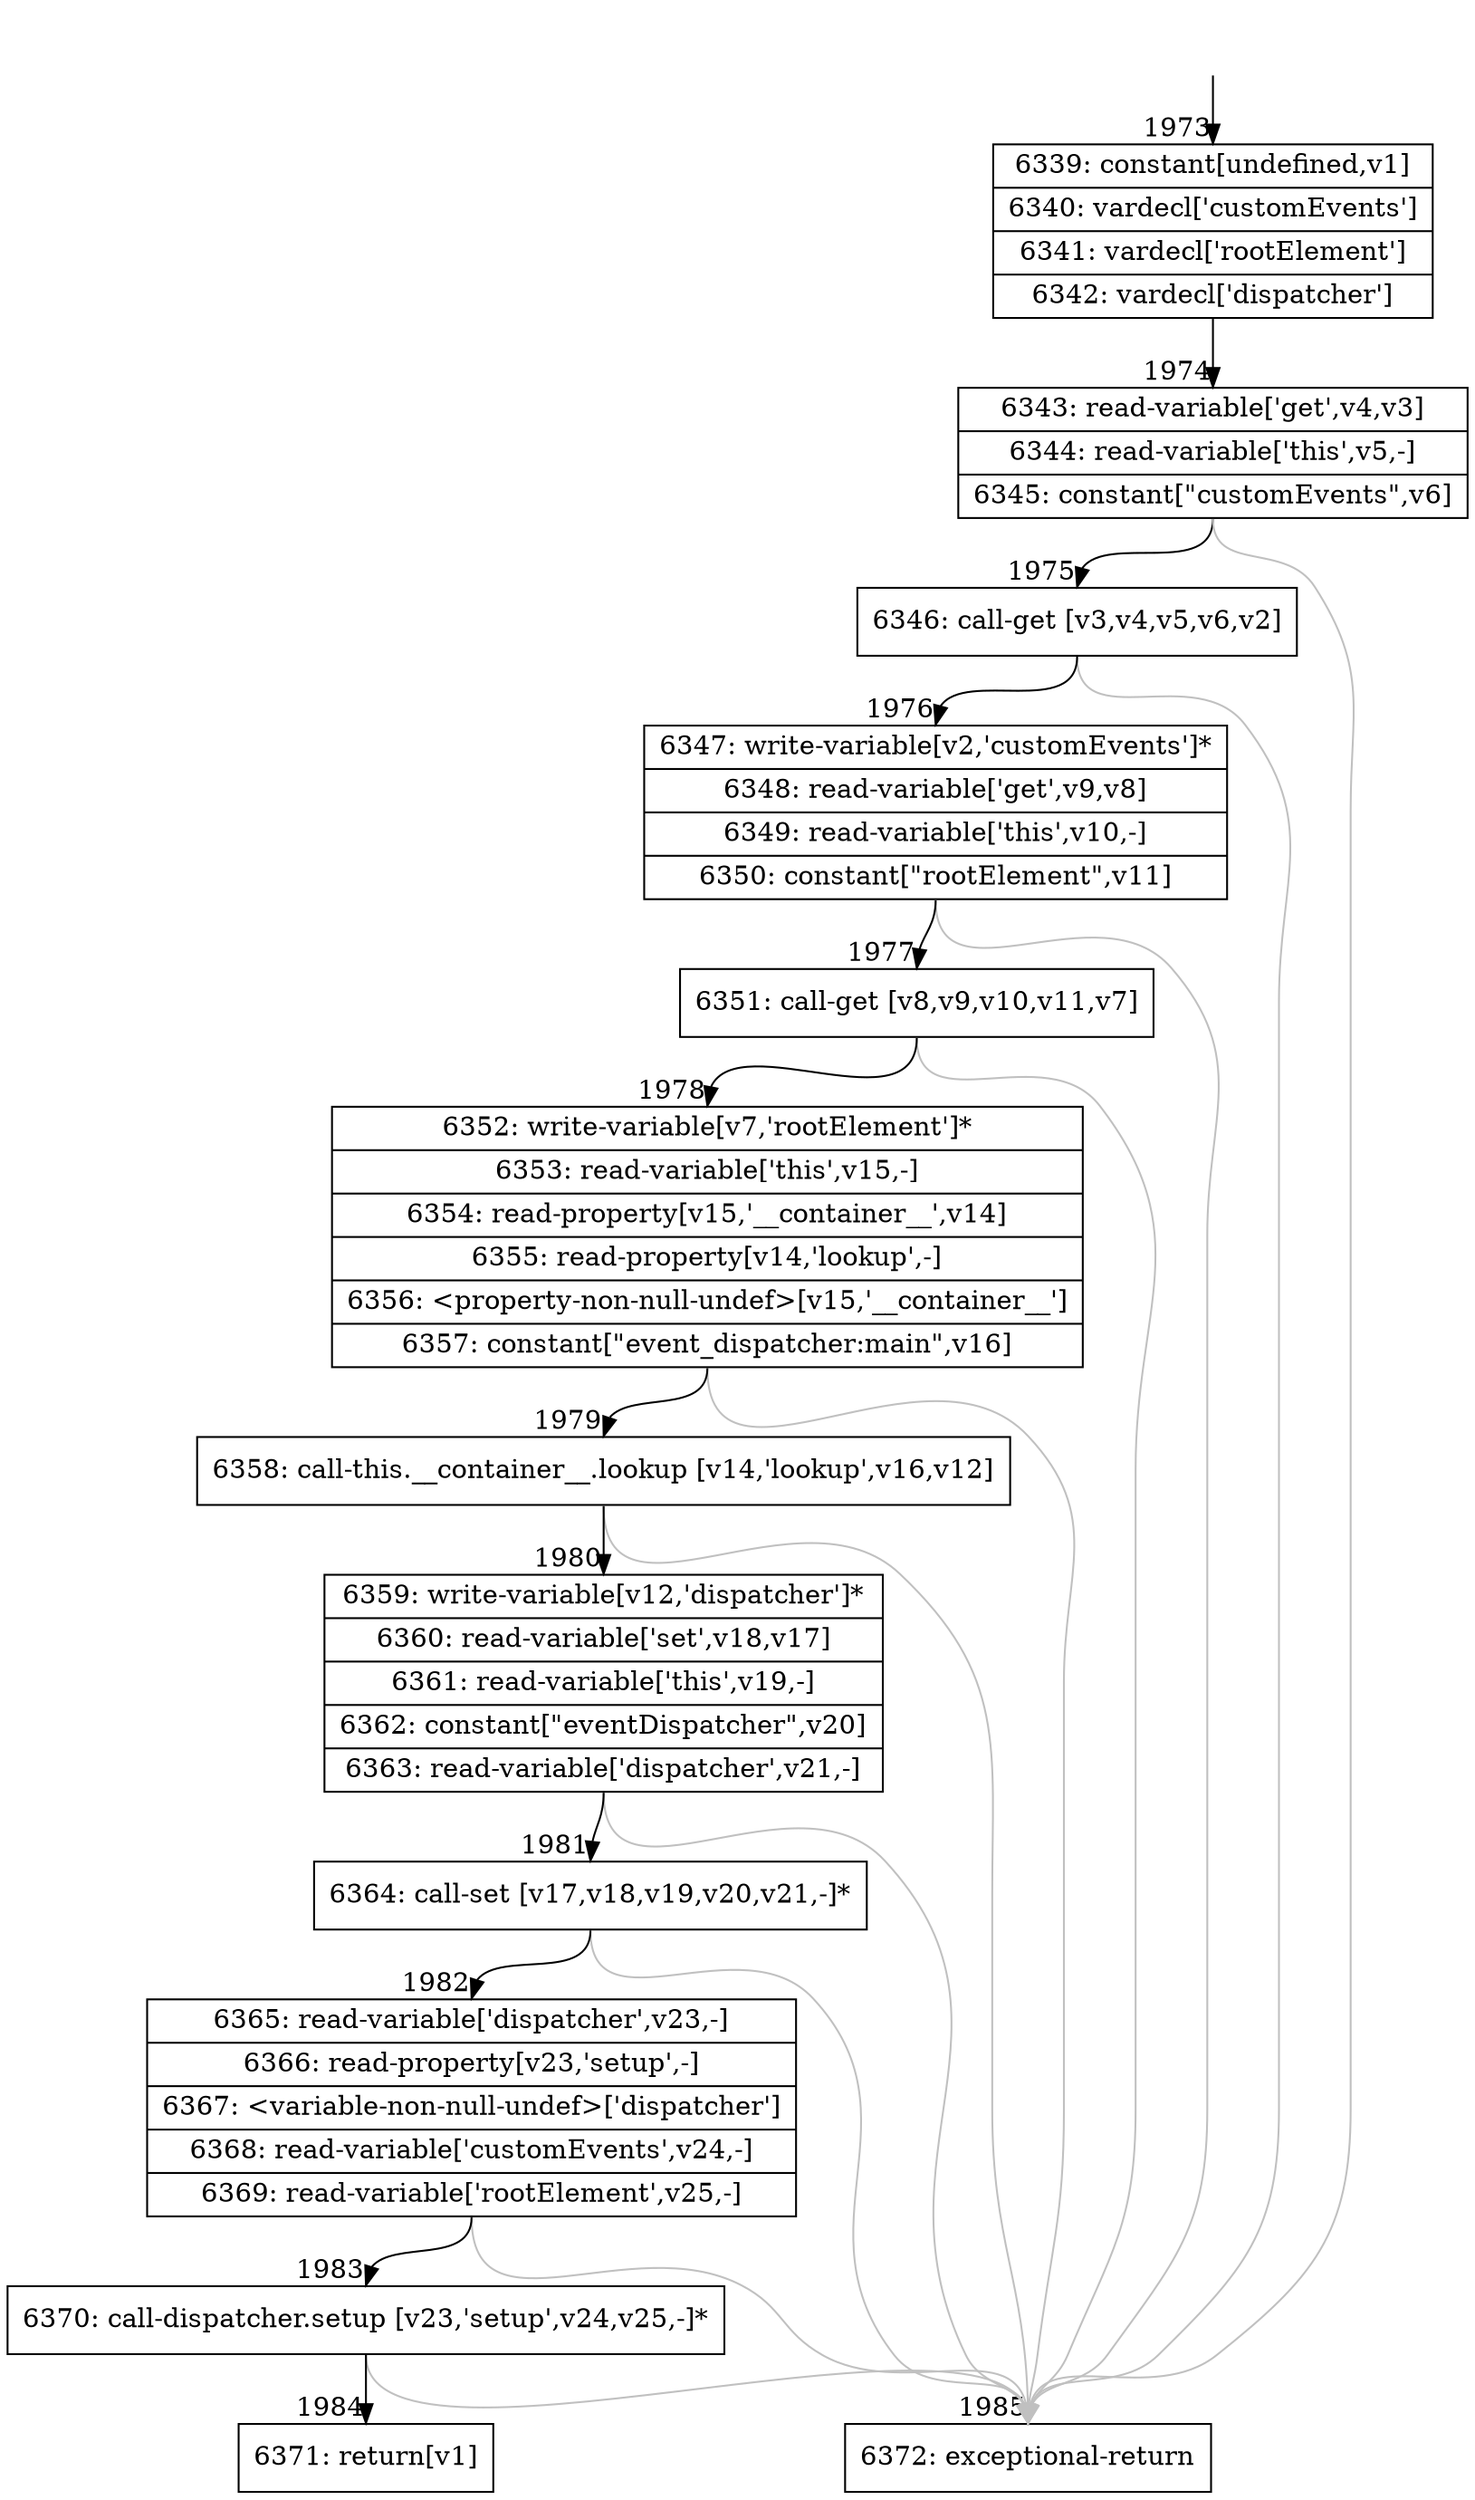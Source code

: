 digraph {
rankdir="TD"
BB_entry152[shape=none,label=""];
BB_entry152 -> BB1973 [tailport=s, headport=n, headlabel="    1973"]
BB1973 [shape=record label="{6339: constant[undefined,v1]|6340: vardecl['customEvents']|6341: vardecl['rootElement']|6342: vardecl['dispatcher']}" ] 
BB1973 -> BB1974 [tailport=s, headport=n, headlabel="      1974"]
BB1974 [shape=record label="{6343: read-variable['get',v4,v3]|6344: read-variable['this',v5,-]|6345: constant[\"customEvents\",v6]}" ] 
BB1974 -> BB1975 [tailport=s, headport=n, headlabel="      1975"]
BB1974 -> BB1985 [tailport=s, headport=n, color=gray, headlabel="      1985"]
BB1975 [shape=record label="{6346: call-get [v3,v4,v5,v6,v2]}" ] 
BB1975 -> BB1976 [tailport=s, headport=n, headlabel="      1976"]
BB1975 -> BB1985 [tailport=s, headport=n, color=gray]
BB1976 [shape=record label="{6347: write-variable[v2,'customEvents']*|6348: read-variable['get',v9,v8]|6349: read-variable['this',v10,-]|6350: constant[\"rootElement\",v11]}" ] 
BB1976 -> BB1977 [tailport=s, headport=n, headlabel="      1977"]
BB1976 -> BB1985 [tailport=s, headport=n, color=gray]
BB1977 [shape=record label="{6351: call-get [v8,v9,v10,v11,v7]}" ] 
BB1977 -> BB1978 [tailport=s, headport=n, headlabel="      1978"]
BB1977 -> BB1985 [tailport=s, headport=n, color=gray]
BB1978 [shape=record label="{6352: write-variable[v7,'rootElement']*|6353: read-variable['this',v15,-]|6354: read-property[v15,'__container__',v14]|6355: read-property[v14,'lookup',-]|6356: \<property-non-null-undef\>[v15,'__container__']|6357: constant[\"event_dispatcher:main\",v16]}" ] 
BB1978 -> BB1979 [tailport=s, headport=n, headlabel="      1979"]
BB1978 -> BB1985 [tailport=s, headport=n, color=gray]
BB1979 [shape=record label="{6358: call-this.__container__.lookup [v14,'lookup',v16,v12]}" ] 
BB1979 -> BB1980 [tailport=s, headport=n, headlabel="      1980"]
BB1979 -> BB1985 [tailport=s, headport=n, color=gray]
BB1980 [shape=record label="{6359: write-variable[v12,'dispatcher']*|6360: read-variable['set',v18,v17]|6361: read-variable['this',v19,-]|6362: constant[\"eventDispatcher\",v20]|6363: read-variable['dispatcher',v21,-]}" ] 
BB1980 -> BB1981 [tailport=s, headport=n, headlabel="      1981"]
BB1980 -> BB1985 [tailport=s, headport=n, color=gray]
BB1981 [shape=record label="{6364: call-set [v17,v18,v19,v20,v21,-]*}" ] 
BB1981 -> BB1982 [tailport=s, headport=n, headlabel="      1982"]
BB1981 -> BB1985 [tailport=s, headport=n, color=gray]
BB1982 [shape=record label="{6365: read-variable['dispatcher',v23,-]|6366: read-property[v23,'setup',-]|6367: \<variable-non-null-undef\>['dispatcher']|6368: read-variable['customEvents',v24,-]|6369: read-variable['rootElement',v25,-]}" ] 
BB1982 -> BB1983 [tailport=s, headport=n, headlabel="      1983"]
BB1982 -> BB1985 [tailport=s, headport=n, color=gray]
BB1983 [shape=record label="{6370: call-dispatcher.setup [v23,'setup',v24,v25,-]*}" ] 
BB1983 -> BB1984 [tailport=s, headport=n, headlabel="      1984"]
BB1983 -> BB1985 [tailport=s, headport=n, color=gray]
BB1984 [shape=record label="{6371: return[v1]}" ] 
BB1985 [shape=record label="{6372: exceptional-return}" ] 
//#$~ 3146
}
